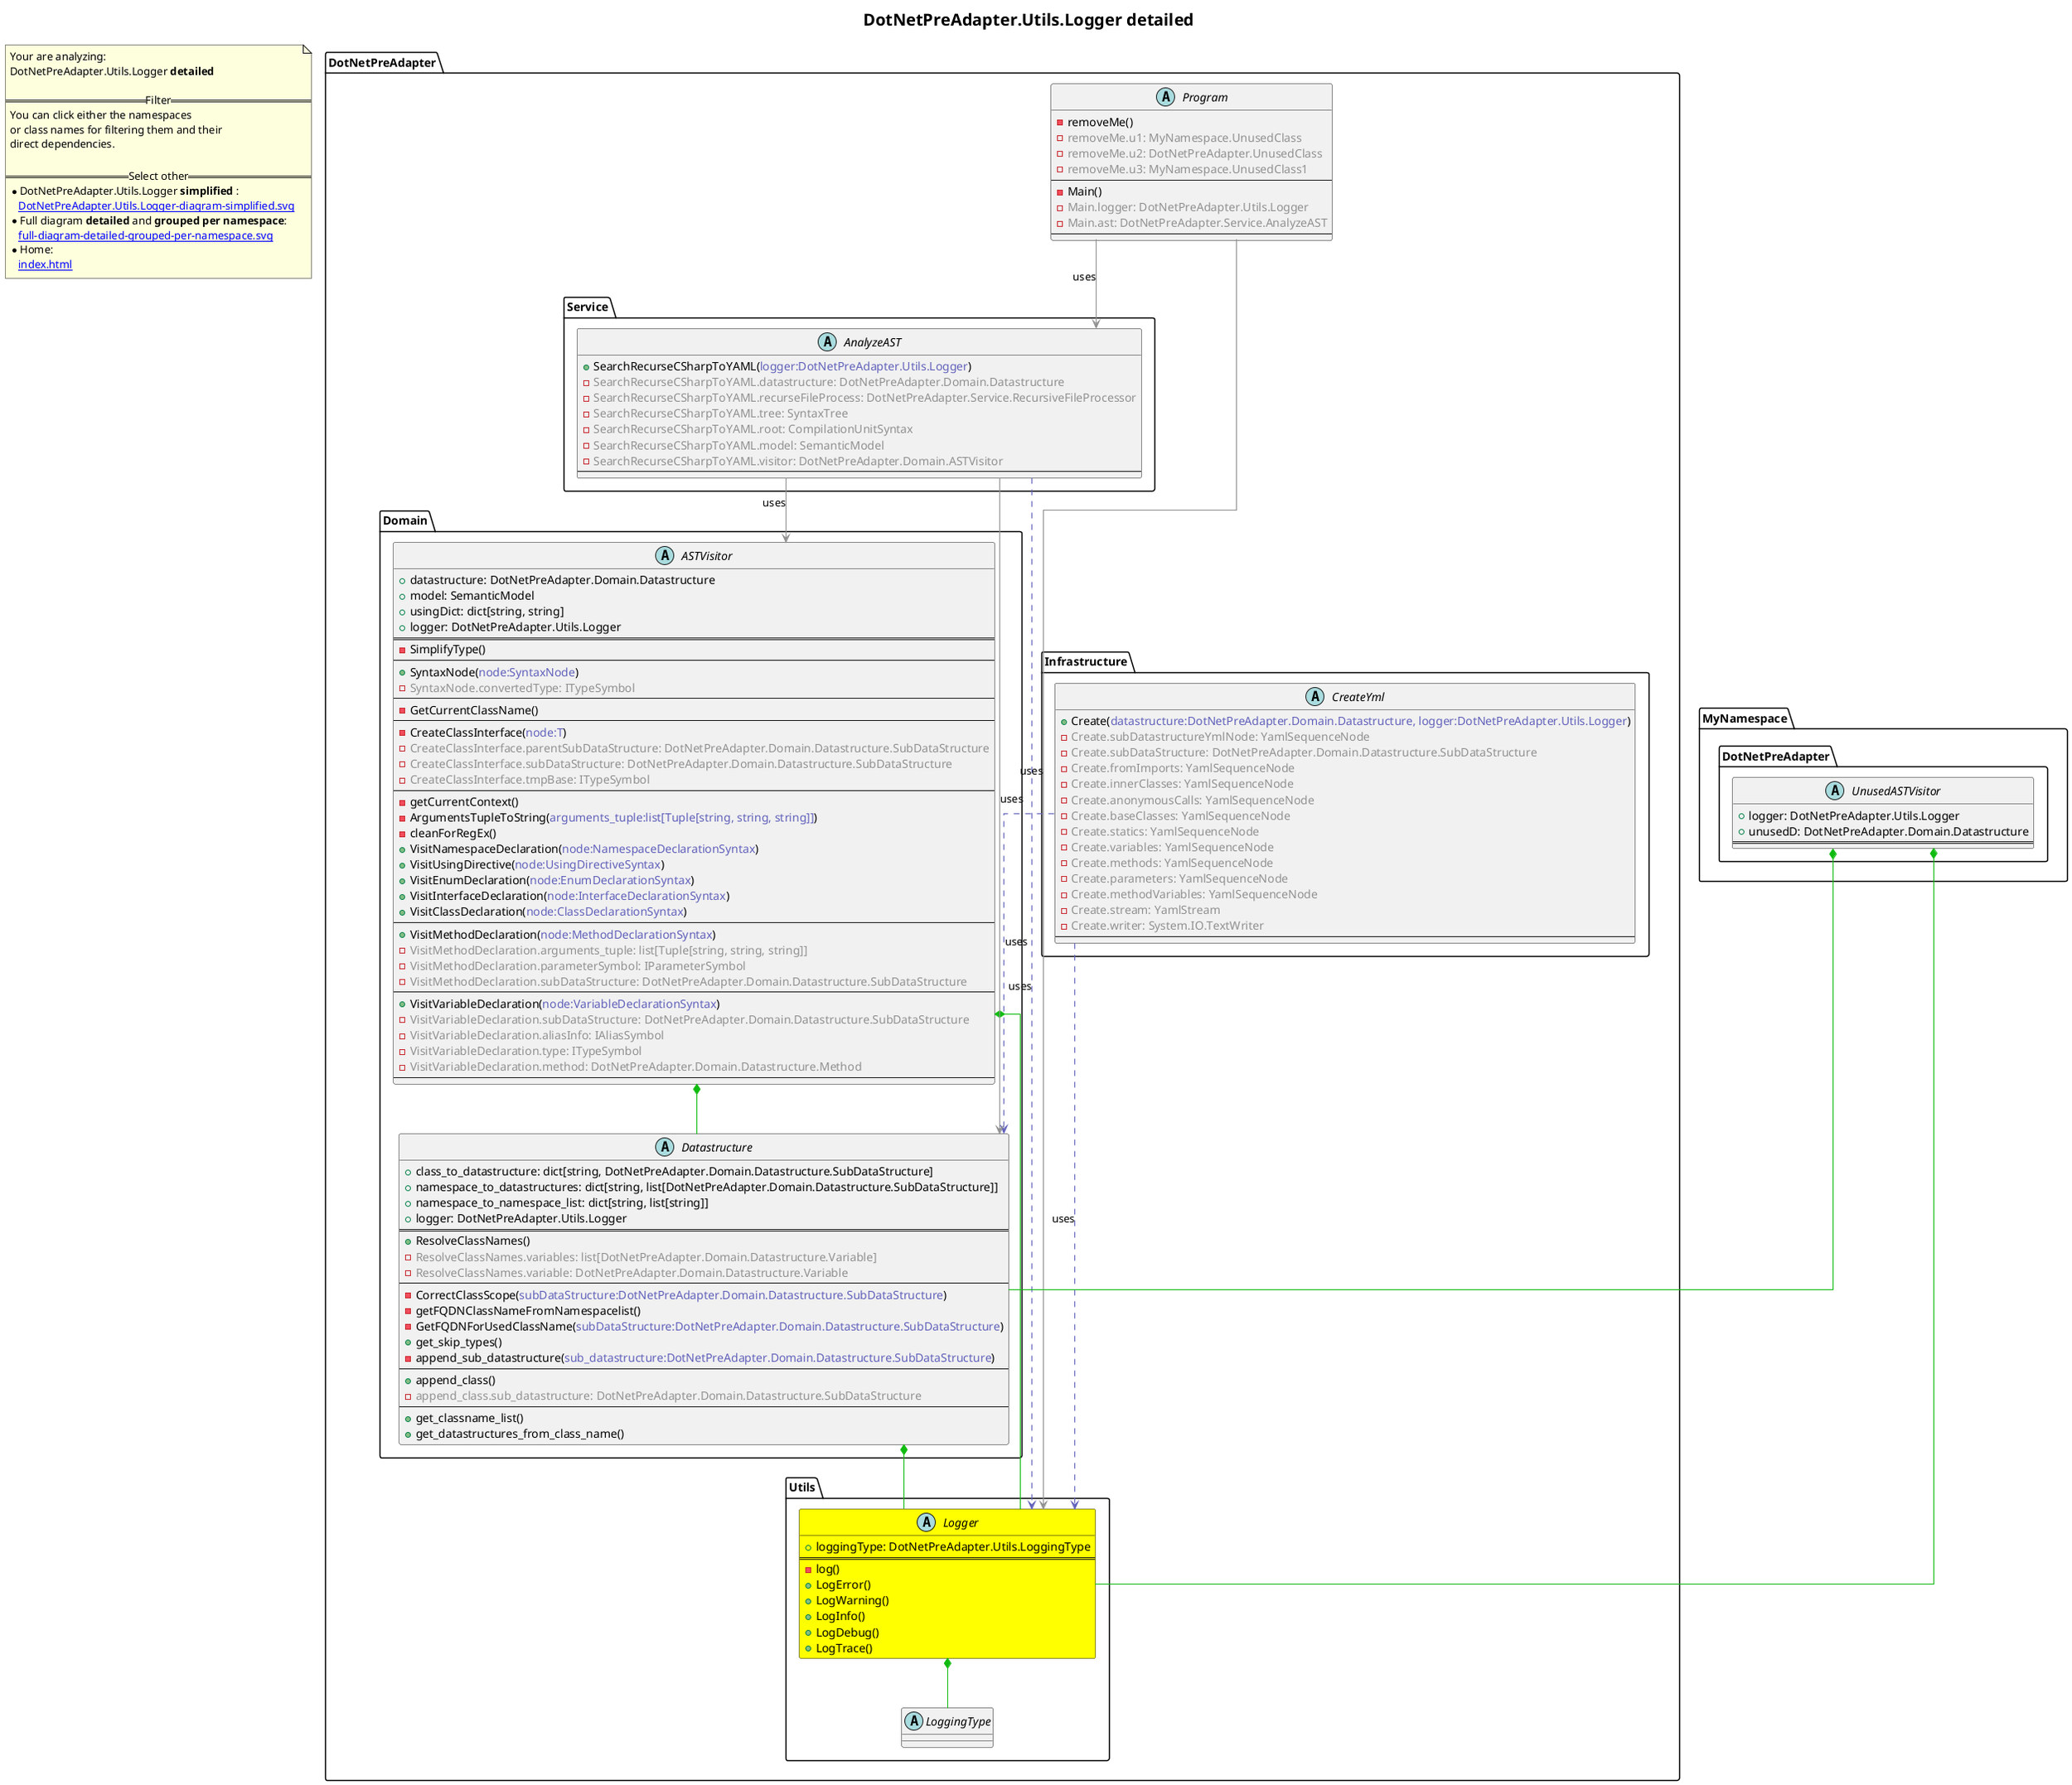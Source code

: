 @startuml
skinparam linetype ortho
title <size:20>DotNetPreAdapter.Utils.Logger **detailed** </size>
note "Your are analyzing:\nDotNetPreAdapter.Utils.Logger **detailed** \n\n==Filter==\nYou can click either the namespaces \nor class names for filtering them and their\ndirect dependencies.\n\n==Select other==\n* DotNetPreAdapter.Utils.Logger **simplified** :\n   [[DotNetPreAdapter.Utils.Logger-diagram-simplified.svg]]\n* Full diagram **detailed** and **grouped per namespace**:\n   [[full-diagram-detailed-grouped-per-namespace.svg]]\n* Home:\n   [[index.html]]" as FloatingNote
abstract class DotNetPreAdapter.Program [[DotNetPreAdapter.Program-diagram-detailed.svg]]  {
  - removeMe(<font color="6060BB"></font>)
  - <font color="909090">removeMe.u1: MyNamespace.UnusedClass</font>
  - <font color="909090">removeMe.u2: DotNetPreAdapter.UnusedClass</font>
  - <font color="909090">removeMe.u3: MyNamespace.UnusedClass1</font>
--
  - Main(<font color="6060BB"></font>)
  - <font color="909090">Main.logger: DotNetPreAdapter.Utils.Logger</font>
  - <font color="909090">Main.ast: DotNetPreAdapter.Service.AnalyzeAST</font>
--
}
  abstract class DotNetPreAdapter.Domain.Datastructure [[DotNetPreAdapter.Domain.Datastructure-diagram-detailed.svg]]  {
    + class_to_datastructure: dict[string, DotNetPreAdapter.Domain.Datastructure.SubDataStructure]
    + namespace_to_datastructures: dict[string, list[DotNetPreAdapter.Domain.Datastructure.SubDataStructure]]
    + namespace_to_namespace_list: dict[string, list[string]]
    + logger: DotNetPreAdapter.Utils.Logger
==
    + ResolveClassNames(<font color="6060BB"></font>)
    - <font color="909090">ResolveClassNames.variables: list[DotNetPreAdapter.Domain.Datastructure.Variable]</font>
    - <font color="909090">ResolveClassNames.variable: DotNetPreAdapter.Domain.Datastructure.Variable</font>
--
    - CorrectClassScope(<font color="6060BB">subDataStructure:DotNetPreAdapter.Domain.Datastructure.SubDataStructure</font>)
    - getFQDNClassNameFromNamespacelist(<font color="6060BB"></font>)
    - GetFQDNForUsedClassName(<font color="6060BB">subDataStructure:DotNetPreAdapter.Domain.Datastructure.SubDataStructure</font>)
    + get_skip_types(<font color="6060BB"></font>)
    - append_sub_datastructure(<font color="6060BB">sub_datastructure:DotNetPreAdapter.Domain.Datastructure.SubDataStructure</font>)
--
    + append_class(<font color="6060BB"></font>)
    - <font color="909090">append_class.sub_datastructure: DotNetPreAdapter.Domain.Datastructure.SubDataStructure</font>
--
    + get_classname_list(<font color="6060BB"></font>)
    + get_datastructures_from_class_name(<font color="6060BB"></font>)
  }
  abstract class DotNetPreAdapter.Domain.ASTVisitor [[DotNetPreAdapter.Domain.ASTVisitor-diagram-detailed.svg]]  {
    + datastructure: DotNetPreAdapter.Domain.Datastructure
    + model: SemanticModel
    + usingDict: dict[string, string]
    + logger: DotNetPreAdapter.Utils.Logger
==
    - SimplifyType(<font color="6060BB"></font>)
--
    + SyntaxNode(<font color="6060BB">node:SyntaxNode</font>)
    - <font color="909090">SyntaxNode.convertedType: ITypeSymbol</font>
--
    - GetCurrentClassName(<font color="6060BB"></font>)
--
    - CreateClassInterface(<font color="6060BB">node:T</font>)
    - <font color="909090">CreateClassInterface.parentSubDataStructure: DotNetPreAdapter.Domain.Datastructure.SubDataStructure</font>
    - <font color="909090">CreateClassInterface.subDataStructure: DotNetPreAdapter.Domain.Datastructure.SubDataStructure</font>
    - <font color="909090">CreateClassInterface.tmpBase: ITypeSymbol</font>
--
    - getCurrentContext(<font color="6060BB"></font>)
    - ArgumentsTupleToString(<font color="6060BB">arguments_tuple:list[Tuple[string, string, string]]</font>)
    - cleanForRegEx(<font color="6060BB"></font>)
    + VisitNamespaceDeclaration(<font color="6060BB">node:NamespaceDeclarationSyntax</font>)
    + VisitUsingDirective(<font color="6060BB">node:UsingDirectiveSyntax</font>)
    + VisitEnumDeclaration(<font color="6060BB">node:EnumDeclarationSyntax</font>)
    + VisitInterfaceDeclaration(<font color="6060BB">node:InterfaceDeclarationSyntax</font>)
    + VisitClassDeclaration(<font color="6060BB">node:ClassDeclarationSyntax</font>)
--
    + VisitMethodDeclaration(<font color="6060BB">node:MethodDeclarationSyntax</font>)
    - <font color="909090">VisitMethodDeclaration.arguments_tuple: list[Tuple[string, string, string]]</font>
    - <font color="909090">VisitMethodDeclaration.parameterSymbol: IParameterSymbol</font>
    - <font color="909090">VisitMethodDeclaration.subDataStructure: DotNetPreAdapter.Domain.Datastructure.SubDataStructure</font>
--
    + VisitVariableDeclaration(<font color="6060BB">node:VariableDeclarationSyntax</font>)
    - <font color="909090">VisitVariableDeclaration.subDataStructure: DotNetPreAdapter.Domain.Datastructure.SubDataStructure</font>
    - <font color="909090">VisitVariableDeclaration.aliasInfo: IAliasSymbol</font>
    - <font color="909090">VisitVariableDeclaration.type: ITypeSymbol</font>
    - <font color="909090">VisitVariableDeclaration.method: DotNetPreAdapter.Domain.Datastructure.Method</font>
--
  }
  abstract class DotNetPreAdapter.Infrastructure.CreateYml [[DotNetPreAdapter.Infrastructure.CreateYml-diagram-detailed.svg]]  {
    + Create(<font color="6060BB">datastructure:DotNetPreAdapter.Domain.Datastructure, logger:DotNetPreAdapter.Utils.Logger</font>)
    - <font color="909090">Create.subDatastructureYmlNode: YamlSequenceNode</font>
    - <font color="909090">Create.subDataStructure: DotNetPreAdapter.Domain.Datastructure.SubDataStructure</font>
    - <font color="909090">Create.fromImports: YamlSequenceNode</font>
    - <font color="909090">Create.innerClasses: YamlSequenceNode</font>
    - <font color="909090">Create.anonymousCalls: YamlSequenceNode</font>
    - <font color="909090">Create.baseClasses: YamlSequenceNode</font>
    - <font color="909090">Create.statics: YamlSequenceNode</font>
    - <font color="909090">Create.variables: YamlSequenceNode</font>
    - <font color="909090">Create.methods: YamlSequenceNode</font>
    - <font color="909090">Create.parameters: YamlSequenceNode</font>
    - <font color="909090">Create.methodVariables: YamlSequenceNode</font>
    - <font color="909090">Create.stream: YamlStream</font>
    - <font color="909090">Create.writer: System.IO.TextWriter</font>
--
  }
  abstract class DotNetPreAdapter.Service.AnalyzeAST [[DotNetPreAdapter.Service.AnalyzeAST-diagram-detailed.svg]]  {
    + SearchRecurseCSharpToYAML(<font color="6060BB">logger:DotNetPreAdapter.Utils.Logger</font>)
    - <font color="909090">SearchRecurseCSharpToYAML.datastructure: DotNetPreAdapter.Domain.Datastructure</font>
    - <font color="909090">SearchRecurseCSharpToYAML.recurseFileProcess: DotNetPreAdapter.Service.RecursiveFileProcessor</font>
    - <font color="909090">SearchRecurseCSharpToYAML.tree: SyntaxTree</font>
    - <font color="909090">SearchRecurseCSharpToYAML.root: CompilationUnitSyntax</font>
    - <font color="909090">SearchRecurseCSharpToYAML.model: SemanticModel</font>
    - <font color="909090">SearchRecurseCSharpToYAML.visitor: DotNetPreAdapter.Domain.ASTVisitor</font>
--
  }
  abstract class DotNetPreAdapter.Utils.Logger [[DotNetPreAdapter.Utils.Logger-diagram-detailed.svg]] #yellow {
    + loggingType: DotNetPreAdapter.Utils.LoggingType
==
    - log(<font color="6060BB"></font>)
    + LogError(<font color="6060BB"></font>)
    + LogWarning(<font color="6060BB"></font>)
    + LogInfo(<font color="6060BB"></font>)
    + LogDebug(<font color="6060BB"></font>)
    + LogTrace(<font color="6060BB"></font>)
  }
  abstract class DotNetPreAdapter.Utils.LoggingType [[DotNetPreAdapter.Utils.LoggingType-diagram-detailed.svg]]  {
  }
  abstract class MyNamespace.DotNetPreAdapter.UnusedASTVisitor [[MyNamespace.DotNetPreAdapter.UnusedASTVisitor-diagram-detailed.svg]]  {
    + logger: DotNetPreAdapter.Utils.Logger
    + unusedD: DotNetPreAdapter.Domain.Datastructure
==
  }
 ' *************************************** 
 ' *************************************** 
 ' *************************************** 
' Class relations extracted from namespace:
' DotNetPreAdapter
DotNetPreAdapter.Program -[#909090]-> DotNetPreAdapter.Utils.Logger  : uses 
DotNetPreAdapter.Program -[#909090]-> DotNetPreAdapter.Service.AnalyzeAST  : uses 
' Class relations extracted from namespace:
' DotNetPreAdapter.Domain
DotNetPreAdapter.Domain.Datastructure *-[#10BB10]- DotNetPreAdapter.Utils.Logger 
DotNetPreAdapter.Domain.ASTVisitor *-[#10BB10]- DotNetPreAdapter.Domain.Datastructure 
DotNetPreAdapter.Domain.ASTVisitor *-[#10BB10]- DotNetPreAdapter.Utils.Logger 
' Class relations extracted from namespace:
' DotNetPreAdapter.Infrastructure
DotNetPreAdapter.Infrastructure.CreateYml .[#6060BB].> DotNetPreAdapter.Domain.Datastructure  : uses 
DotNetPreAdapter.Infrastructure.CreateYml .[#6060BB].> DotNetPreAdapter.Utils.Logger  : uses 
' Class relations extracted from namespace:
' DotNetPreAdapter.Service
DotNetPreAdapter.Service.AnalyzeAST .[#6060BB].> DotNetPreAdapter.Utils.Logger  : uses 
DotNetPreAdapter.Service.AnalyzeAST -[#909090]-> DotNetPreAdapter.Domain.Datastructure  : uses 
DotNetPreAdapter.Service.AnalyzeAST -[#909090]-> DotNetPreAdapter.Domain.ASTVisitor  : uses 
' Class relations extracted from namespace:
' DotNetPreAdapter.Utils
DotNetPreAdapter.Utils.Logger *-[#10BB10]- DotNetPreAdapter.Utils.LoggingType 
' Class relations extracted from namespace:
' MyNamespace.DotNetPreAdapter
MyNamespace.DotNetPreAdapter.UnusedASTVisitor *-[#10BB10]- DotNetPreAdapter.Utils.Logger 
MyNamespace.DotNetPreAdapter.UnusedASTVisitor *-[#10BB10]- DotNetPreAdapter.Domain.Datastructure 
@enduml